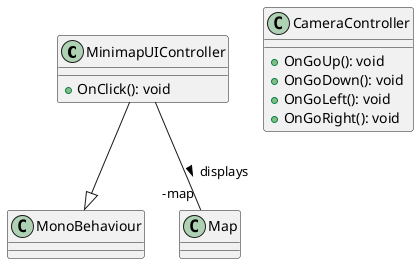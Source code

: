 @startuml
class MinimapUIController{
    +OnClick(): void

}

class CameraController{
    +OnGoUp(): void
    +OnGoDown(): void
    +OnGoLeft(): void
    +OnGoRight(): void
    
}

MinimapUIController --|> MonoBehaviour
MinimapUIController -- "-map" Map: displays >
@enduml
